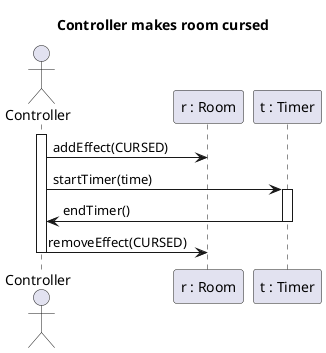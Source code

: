@startuml controller_makes_room_cursed
title Controller makes room cursed

actor Controller as C
participant "r : Room" as r
participant "t : Timer" as t

Activate C
C -> r : addEffect(CURSED)
C -> t : startTimer(time)
Activate t
t -> C : endTimer()
Deactivate t
C -> r : removeEffect(CURSED)
Deactivate C

@enduml
